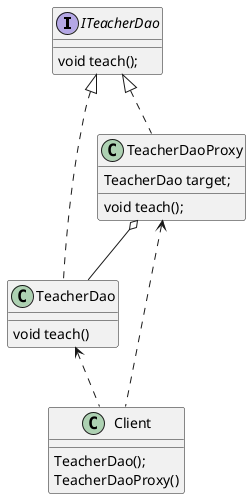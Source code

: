 @startuml

interface ITeacherDao {
void teach();
}

class TeacherDao {
void teach()
}

class TeacherDaoProxy {
TeacherDao target;
void teach();
}

class Client {
TeacherDao();
TeacherDaoProxy()
}

ITeacherDao <|.. TeacherDao
ITeacherDao <|.. TeacherDaoProxy

TeacherDaoProxy o-- TeacherDao

TeacherDao <.. Client
TeacherDaoProxy <.. Client

@enduml